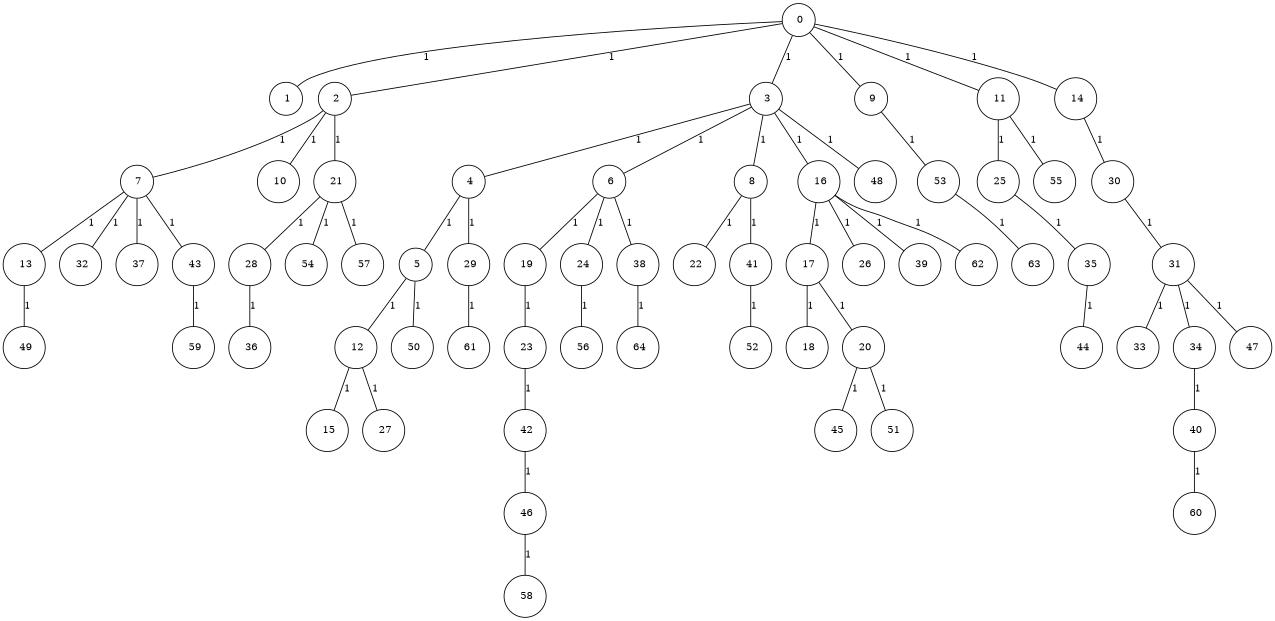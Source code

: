 graph G {
size="8.5,11;"
ratio = "expand;"
fixedsize="true;"
overlap="scale;"
node[shape=circle,width=.12,hight=.12,fontsize=12]
edge[fontsize=12]

0[label=" 0" color=black, pos="1.7433543,2.2425035!"];
1[label=" 1" color=black, pos="1.7488876,2.6927506!"];
2[label=" 2" color=black, pos="1.0154122,2.2824516!"];
3[label=" 3" color=black, pos="1.5895013,1.8717049!"];
4[label=" 4" color=black, pos="1.6250088,1.1023686!"];
5[label=" 5" color=black, pos="1.2832202,0.07519469!"];
6[label=" 6" color=black, pos="0.23430954,1.8521595!"];
7[label=" 7" color=black, pos="1.7978293,0.10686127!"];
8[label=" 8" color=black, pos="1.1031452,1.0163915!"];
9[label=" 9" color=black, pos="2.7215822,1.779137!"];
10[label=" 10" color=black, pos="2.9429772,0.9083686!"];
11[label=" 11" color=black, pos="2.0761003,1.927817!"];
12[label=" 12" color=black, pos="1.54128,0.46500127!"];
13[label=" 13" color=black, pos="0.11116326,0.79541901!"];
14[label=" 14" color=black, pos="0.31863732,2.1893743!"];
15[label=" 15" color=black, pos="1.3028564,2.6576501!"];
16[label=" 16" color=black, pos="2.6456004,0.25803435!"];
17[label=" 17" color=black, pos="1.3831838,2.1041771!"];
18[label=" 18" color=black, pos="2.09876,1.8586394!"];
19[label=" 19" color=black, pos="1.7926191,1.8759694!"];
20[label=" 20" color=black, pos="0.81664204,1.1583993!"];
21[label=" 21" color=black, pos="1.8811666,1.2732781!"];
22[label=" 22" color=black, pos="2.6013968,1.3162705!"];
23[label=" 23" color=black, pos="2.758888,1.3102548!"];
24[label=" 24" color=black, pos="0.64796236,0.77167101!"];
25[label=" 25" color=black, pos="1.6054605,1.3573071!"];
26[label=" 26" color=black, pos="2.8883937,0.87908088!"];
27[label=" 27" color=black, pos="2.0024029,0.014912006!"];
28[label=" 28" color=black, pos="1.096021,2.7468503!"];
29[label=" 29" color=black, pos="1.1271296,0.17699158!"];
30[label=" 30" color=black, pos="1.4827808,2.6327796!"];
31[label=" 31" color=black, pos="1.4671828,1.6461572!"];
32[label=" 32" color=black, pos="2.5113235,1.1462913!"];
33[label=" 33" color=black, pos="1.2936762,0.82100456!"];
34[label=" 34" color=black, pos="0.71954489,2.8630828!"];
35[label=" 35" color=black, pos="2.4551357,2.5409928!"];
36[label=" 36" color=black, pos="2.0513061,0.52834433!"];
37[label=" 37" color=black, pos="0.30797137,0.90696215!"];
38[label=" 38" color=black, pos="1.198598,0.03242088!"];
39[label=" 39" color=black, pos="0.48277615,0.78092603!"];
40[label=" 40" color=black, pos="0.096406199,0.11088368!"];
41[label=" 41" color=black, pos="0.43081575,2.5721524!"];
42[label=" 42" color=black, pos="2.6319737,0.87230844!"];
43[label=" 43" color=black, pos="0.31323,1.6382661!"];
44[label=" 44" color=black, pos="2.7011442,0.54297186!"];
45[label=" 45" color=black, pos="0.87194636,2.7998677!"];
46[label=" 46" color=black, pos="1.9896758,0.73632523!"];
47[label=" 47" color=black, pos="2.5108667,1.4665516!"];
48[label=" 48" color=black, pos="2.4444686,0.99735528!"];
49[label=" 49" color=black, pos="2.5093235,2.025645!"];
50[label=" 50" color=black, pos="2.0047428,2.2284066!"];
51[label=" 51" color=black, pos="2.3112546,1.6825089!"];
52[label=" 52" color=black, pos="0.033283209,2.0215145!"];
53[label=" 53" color=black, pos="2.6754148,2.975774!"];
54[label=" 54" color=black, pos="2.6536709,0.13754252!"];
55[label=" 55" color=black, pos="0.22935045,0.77181039!"];
56[label=" 56" color=black, pos="0.18152937,0.54910341!"];
57[label=" 57" color=black, pos="2.3386733,0.83215006!"];
58[label=" 58" color=black, pos="0.47270182,2.661389!"];
59[label=" 59" color=black, pos="0.92722942,0.79635535!"];
60[label=" 60" color=black, pos="2.5693788,1.8657422!"];
61[label=" 61" color=black, pos="0.63925211,2.9098842!"];
62[label=" 62" color=black, pos="0.55361536,0.45746051!"];
63[label=" 63" color=black, pos="1.6515208,0.45678487!"];
64[label=" 64" color=black, pos="1.9984366,0.52390303!"];
0--1[label="1"]
0--2[label="1"]
0--3[label="1"]
0--9[label="1"]
0--11[label="1"]
0--14[label="1"]
2--7[label="1"]
2--10[label="1"]
2--21[label="1"]
3--4[label="1"]
3--6[label="1"]
3--8[label="1"]
3--16[label="1"]
3--48[label="1"]
4--5[label="1"]
4--29[label="1"]
5--12[label="1"]
5--50[label="1"]
6--19[label="1"]
6--24[label="1"]
6--38[label="1"]
7--13[label="1"]
7--32[label="1"]
7--37[label="1"]
7--43[label="1"]
8--22[label="1"]
8--41[label="1"]
9--53[label="1"]
11--25[label="1"]
11--55[label="1"]
12--15[label="1"]
12--27[label="1"]
13--49[label="1"]
14--30[label="1"]
16--17[label="1"]
16--26[label="1"]
16--39[label="1"]
16--62[label="1"]
17--18[label="1"]
17--20[label="1"]
19--23[label="1"]
20--45[label="1"]
20--51[label="1"]
21--28[label="1"]
21--54[label="1"]
21--57[label="1"]
23--42[label="1"]
24--56[label="1"]
25--35[label="1"]
28--36[label="1"]
29--61[label="1"]
30--31[label="1"]
31--33[label="1"]
31--34[label="1"]
31--47[label="1"]
34--40[label="1"]
35--44[label="1"]
38--64[label="1"]
40--60[label="1"]
41--52[label="1"]
42--46[label="1"]
43--59[label="1"]
46--58[label="1"]
53--63[label="1"]

}
